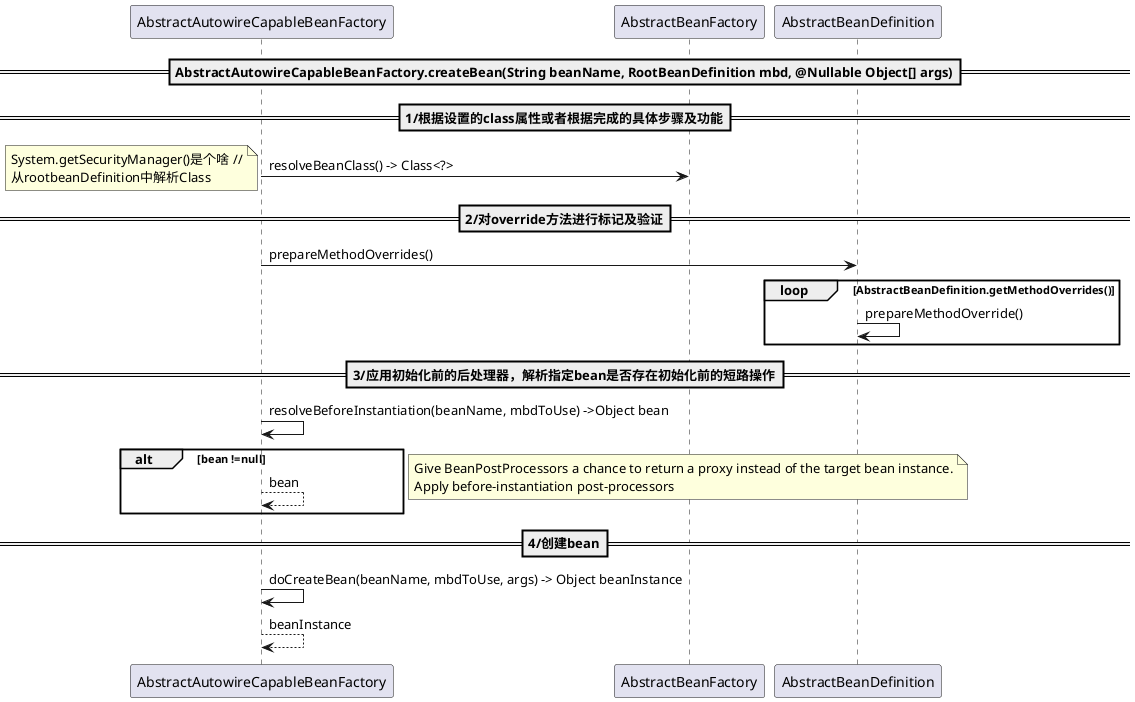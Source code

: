 @startuml
==AbstractAutowireCapableBeanFactory.createBean(String beanName, RootBeanDefinition mbd, @Nullable Object[] args)==
note left
该类的核心方法，创建Bean实例，填充属性
end note
==1/根据设置的class属性或者根据完成的具体步骤及功能==
AbstractAutowireCapableBeanFactory -> AbstractBeanFactory : resolveBeanClass() -> Class<?>
note left
System.getSecurityManager()是个啥 //
从rootbeanDefinition中解析Class
end note
==2/对override方法进行标记及验证==
AbstractAutowireCapableBeanFactory -> AbstractBeanDefinition : prepareMethodOverrides()
loop AbstractBeanDefinition.getMethodOverrides()
AbstractBeanDefinition -> AbstractBeanDefinition : prepareMethodOverride()
end
==3/应用初始化前的后处理器，解析指定bean是否存在初始化前的短路操作==
AbstractAutowireCapableBeanFactory -> AbstractAutowireCapableBeanFactory : resolveBeforeInstantiation(beanName, mbdToUse) ->Object bean
alt bean !=null
return bean
end
note left
Give BeanPostProcessors a chance to return a proxy instead of the target bean instance.
Apply before-instantiation post-processors
end note
==4/创建bean==
AbstractAutowireCapableBeanFactory -> AbstractAutowireCapableBeanFactory : doCreateBean(beanName, mbdToUse, args) -> Object beanInstance
return beanInstance
@enduml
